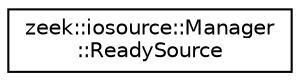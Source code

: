 digraph "Graphical Class Hierarchy"
{
 // LATEX_PDF_SIZE
  edge [fontname="Helvetica",fontsize="10",labelfontname="Helvetica",labelfontsize="10"];
  node [fontname="Helvetica",fontsize="10",shape=record];
  rankdir="LR";
  Node0 [label="zeek::iosource::Manager\l::ReadySource",height=0.2,width=0.4,color="black", fillcolor="white", style="filled",URL="$d5/dd9/classzeek_1_1iosource_1_1Manager.html#d2/dd1/structzeek_1_1iosource_1_1Manager_1_1ReadySource",tooltip=" "];
}
